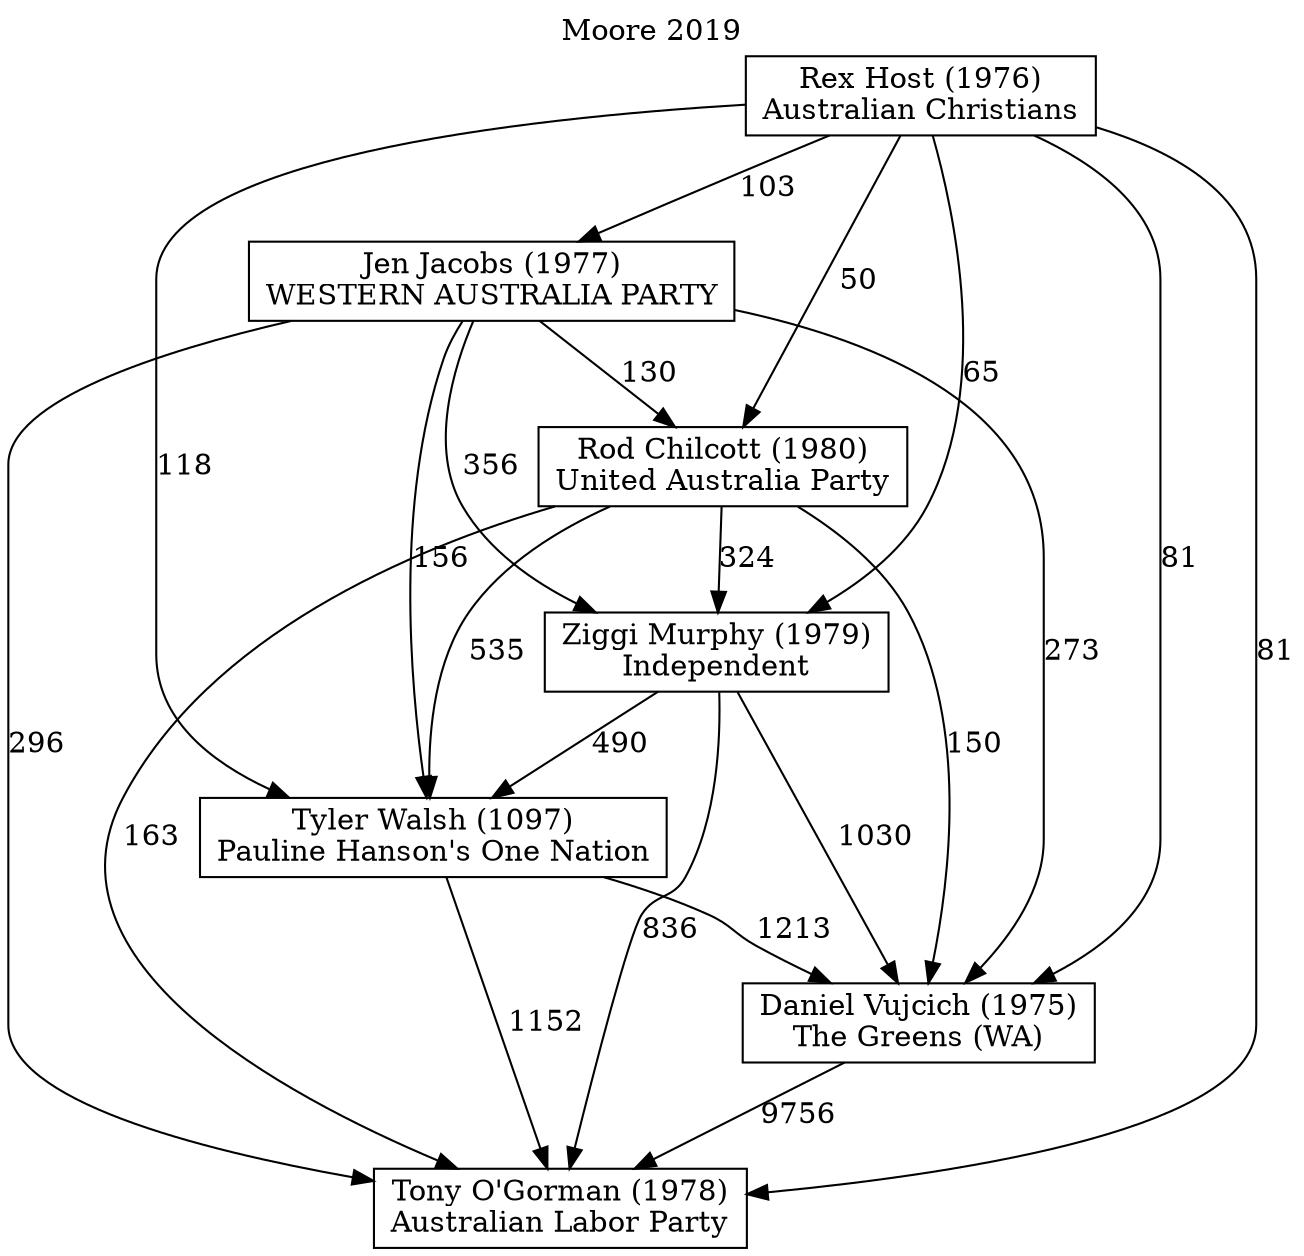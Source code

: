 // House preference flow
digraph "Tony O'Gorman (1978)_Moore_2019" {
	graph [label="Moore 2019" labelloc=t mclimit=10]
	node [shape=box]
	"Daniel Vujcich (1975)" [label="Daniel Vujcich (1975)
The Greens (WA)"]
	"Jen Jacobs (1977)" [label="Jen Jacobs (1977)
WESTERN AUSTRALIA PARTY"]
	"Rex Host (1976)" [label="Rex Host (1976)
Australian Christians"]
	"Rod Chilcott (1980)" [label="Rod Chilcott (1980)
United Australia Party"]
	"Tony O'Gorman (1978)" [label="Tony O'Gorman (1978)
Australian Labor Party"]
	"Tyler Walsh (1097)" [label="Tyler Walsh (1097)
Pauline Hanson's One Nation"]
	"Ziggi Murphy (1979)" [label="Ziggi Murphy (1979)
Independent"]
	"Daniel Vujcich (1975)" -> "Tony O'Gorman (1978)" [label=9756]
	"Jen Jacobs (1977)" -> "Daniel Vujcich (1975)" [label=273]
	"Jen Jacobs (1977)" -> "Rod Chilcott (1980)" [label=130]
	"Jen Jacobs (1977)" -> "Tony O'Gorman (1978)" [label=296]
	"Jen Jacobs (1977)" -> "Tyler Walsh (1097)" [label=156]
	"Jen Jacobs (1977)" -> "Ziggi Murphy (1979)" [label=356]
	"Rex Host (1976)" -> "Daniel Vujcich (1975)" [label=81]
	"Rex Host (1976)" -> "Jen Jacobs (1977)" [label=103]
	"Rex Host (1976)" -> "Rod Chilcott (1980)" [label=50]
	"Rex Host (1976)" -> "Tony O'Gorman (1978)" [label=81]
	"Rex Host (1976)" -> "Tyler Walsh (1097)" [label=118]
	"Rex Host (1976)" -> "Ziggi Murphy (1979)" [label=65]
	"Rod Chilcott (1980)" -> "Daniel Vujcich (1975)" [label=150]
	"Rod Chilcott (1980)" -> "Tony O'Gorman (1978)" [label=163]
	"Rod Chilcott (1980)" -> "Tyler Walsh (1097)" [label=535]
	"Rod Chilcott (1980)" -> "Ziggi Murphy (1979)" [label=324]
	"Tyler Walsh (1097)" -> "Daniel Vujcich (1975)" [label=1213]
	"Tyler Walsh (1097)" -> "Tony O'Gorman (1978)" [label=1152]
	"Ziggi Murphy (1979)" -> "Daniel Vujcich (1975)" [label=1030]
	"Ziggi Murphy (1979)" -> "Tony O'Gorman (1978)" [label=836]
	"Ziggi Murphy (1979)" -> "Tyler Walsh (1097)" [label=490]
}
